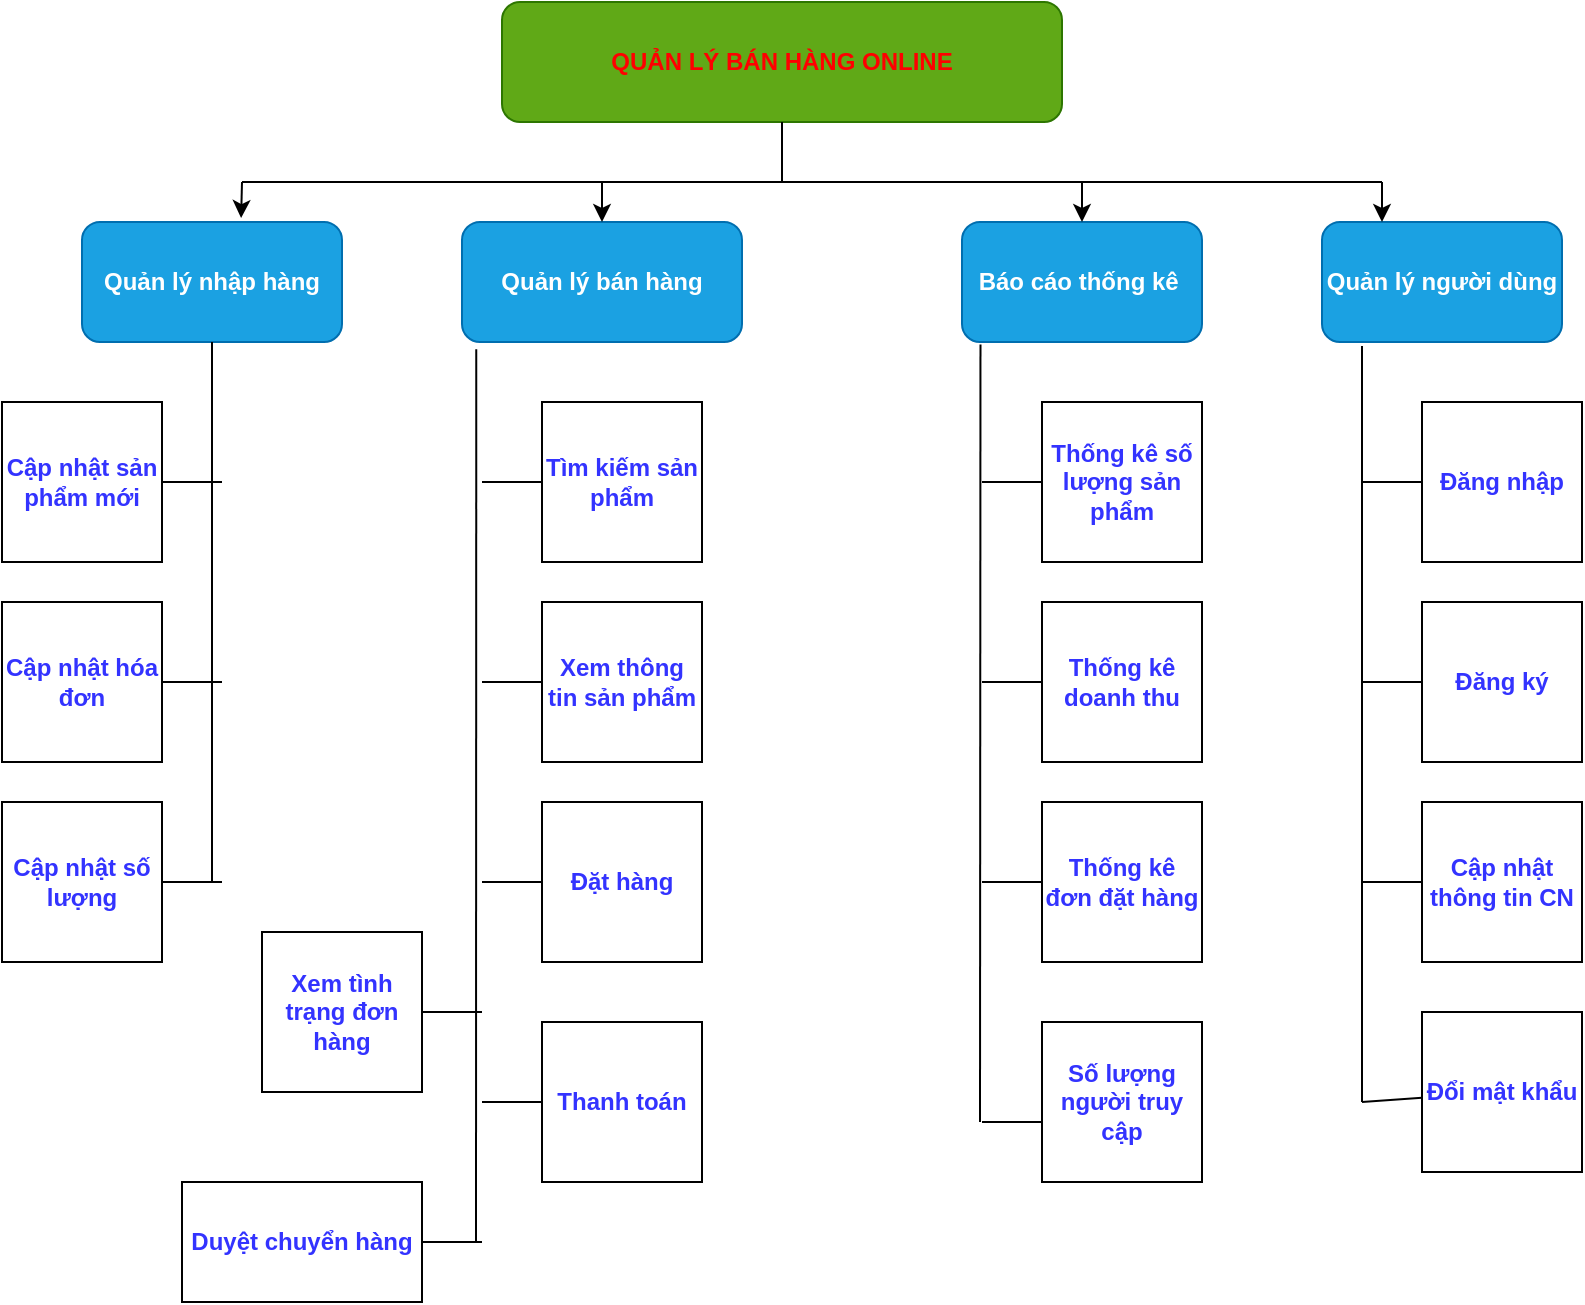 <mxfile version="15.0.6" type="github"><diagram id="pcK7wquFeC02mQwFgFk0" name="Page-1"><mxGraphModel dx="1030" dy="480" grid="1" gridSize="10" guides="1" tooltips="1" connect="1" arrows="1" fold="1" page="1" pageScale="1" pageWidth="827" pageHeight="1169" math="0" shadow="0"><root><mxCell id="0"/><mxCell id="1" parent="0"/><mxCell id="ptBGX7nCT98rF8BIa1is-2" value="&lt;b&gt;&lt;font color=&quot;#ff0000&quot;&gt;QUẢN LÝ BÁN HÀNG ONLINE&lt;/font&gt;&lt;/b&gt;" style="rounded=1;whiteSpace=wrap;html=1;fillColor=#60a917;strokeColor=#2D7600;fontColor=#ffffff;" vertex="1" parent="1"><mxGeometry x="250" y="40" width="280" height="60" as="geometry"/></mxCell><mxCell id="ptBGX7nCT98rF8BIa1is-3" value="&lt;b&gt;Quản lý nhập hàng&lt;/b&gt;" style="rounded=1;whiteSpace=wrap;html=1;fillColor=#1ba1e2;strokeColor=#006EAF;fontColor=#ffffff;" vertex="1" parent="1"><mxGeometry x="40" y="150" width="130" height="60" as="geometry"/></mxCell><mxCell id="ptBGX7nCT98rF8BIa1is-4" value="&lt;b&gt;Quản lý bán hàng&lt;/b&gt;" style="rounded=1;whiteSpace=wrap;html=1;fillColor=#1ba1e2;strokeColor=#006EAF;fontColor=#ffffff;" vertex="1" parent="1"><mxGeometry x="230" y="150" width="140" height="60" as="geometry"/></mxCell><mxCell id="ptBGX7nCT98rF8BIa1is-5" value="&lt;b&gt;Báo cáo thống kê&amp;nbsp;&lt;/b&gt;" style="rounded=1;whiteSpace=wrap;html=1;fillColor=#1ba1e2;strokeColor=#006EAF;fontColor=#ffffff;" vertex="1" parent="1"><mxGeometry x="480" y="150" width="120" height="60" as="geometry"/></mxCell><mxCell id="ptBGX7nCT98rF8BIa1is-6" value="&lt;b&gt;Quản lý người dùng&lt;/b&gt;" style="rounded=1;whiteSpace=wrap;html=1;fillColor=#1ba1e2;strokeColor=#006EAF;fontColor=#ffffff;" vertex="1" parent="1"><mxGeometry x="660" y="150" width="120" height="60" as="geometry"/></mxCell><mxCell id="ptBGX7nCT98rF8BIa1is-7" value="&lt;b&gt;&lt;font color=&quot;#3333ff&quot;&gt;Cập nhật sản phẩm mới&lt;/font&gt;&lt;/b&gt;" style="whiteSpace=wrap;html=1;aspect=fixed;" vertex="1" parent="1"><mxGeometry y="240" width="80" height="80" as="geometry"/></mxCell><mxCell id="ptBGX7nCT98rF8BIa1is-8" value="&lt;b&gt;&lt;font color=&quot;#3333ff&quot;&gt;Cập nhật hóa đơn&lt;/font&gt;&lt;/b&gt;" style="whiteSpace=wrap;html=1;aspect=fixed;" vertex="1" parent="1"><mxGeometry y="340" width="80" height="80" as="geometry"/></mxCell><mxCell id="ptBGX7nCT98rF8BIa1is-9" value="&lt;b&gt;&lt;font color=&quot;#3333ff&quot;&gt;Tìm kiếm sản phẩm&lt;/font&gt;&lt;/b&gt;" style="whiteSpace=wrap;html=1;aspect=fixed;" vertex="1" parent="1"><mxGeometry x="270" y="240" width="80" height="80" as="geometry"/></mxCell><mxCell id="ptBGX7nCT98rF8BIa1is-10" value="&lt;font color=&quot;#3333ff&quot;&gt;&lt;b&gt;Cập nhật số lượng&lt;/b&gt;&lt;/font&gt;" style="whiteSpace=wrap;html=1;aspect=fixed;" vertex="1" parent="1"><mxGeometry y="440" width="80" height="80" as="geometry"/></mxCell><mxCell id="ptBGX7nCT98rF8BIa1is-11" value="&lt;b&gt;&lt;font color=&quot;#3333ff&quot;&gt;Xem thông tin sản phẩm&lt;/font&gt;&lt;/b&gt;" style="whiteSpace=wrap;html=1;aspect=fixed;" vertex="1" parent="1"><mxGeometry x="270" y="340" width="80" height="80" as="geometry"/></mxCell><mxCell id="ptBGX7nCT98rF8BIa1is-12" value="&lt;b&gt;&lt;font color=&quot;#3333ff&quot;&gt;Xem tình trạng đơn hàng&lt;/font&gt;&lt;/b&gt;" style="whiteSpace=wrap;html=1;aspect=fixed;" vertex="1" parent="1"><mxGeometry x="130" y="505" width="80" height="80" as="geometry"/></mxCell><mxCell id="ptBGX7nCT98rF8BIa1is-13" value="&lt;b&gt;&lt;font color=&quot;#3333ff&quot;&gt;Thanh toán&lt;/font&gt;&lt;/b&gt;" style="whiteSpace=wrap;html=1;aspect=fixed;" vertex="1" parent="1"><mxGeometry x="270" y="550" width="80" height="80" as="geometry"/></mxCell><mxCell id="ptBGX7nCT98rF8BIa1is-14" value="&lt;b&gt;&lt;font color=&quot;#3333ff&quot;&gt;Đặt hàng&lt;/font&gt;&lt;/b&gt;" style="whiteSpace=wrap;html=1;aspect=fixed;" vertex="1" parent="1"><mxGeometry x="270" y="440" width="80" height="80" as="geometry"/></mxCell><mxCell id="ptBGX7nCT98rF8BIa1is-15" value="&lt;b&gt;&lt;font color=&quot;#3333ff&quot;&gt;Duyệt chuyển hàng&lt;/font&gt;&lt;/b&gt;" style="rounded=0;whiteSpace=wrap;html=1;" vertex="1" parent="1"><mxGeometry x="90" y="630" width="120" height="60" as="geometry"/></mxCell><mxCell id="ptBGX7nCT98rF8BIa1is-16" value="" style="endArrow=none;html=1;entryX=0.5;entryY=1;entryDx=0;entryDy=0;" edge="1" parent="1" target="ptBGX7nCT98rF8BIa1is-3"><mxGeometry width="50" height="50" relative="1" as="geometry"><mxPoint x="105" y="480" as="sourcePoint"/><mxPoint x="430" y="400" as="targetPoint"/></mxGeometry></mxCell><mxCell id="ptBGX7nCT98rF8BIa1is-17" value="" style="endArrow=none;html=1;entryX=1;entryY=0.5;entryDx=0;entryDy=0;" edge="1" parent="1" target="ptBGX7nCT98rF8BIa1is-10"><mxGeometry width="50" height="50" relative="1" as="geometry"><mxPoint x="110" y="480" as="sourcePoint"/><mxPoint x="430" y="400" as="targetPoint"/></mxGeometry></mxCell><mxCell id="ptBGX7nCT98rF8BIa1is-18" value="" style="endArrow=none;html=1;exitX=1;exitY=0.5;exitDx=0;exitDy=0;" edge="1" parent="1" source="ptBGX7nCT98rF8BIa1is-8"><mxGeometry width="50" height="50" relative="1" as="geometry"><mxPoint x="380" y="450" as="sourcePoint"/><mxPoint x="110" y="380" as="targetPoint"/></mxGeometry></mxCell><mxCell id="ptBGX7nCT98rF8BIa1is-19" value="" style="endArrow=none;html=1;exitX=1;exitY=0.5;exitDx=0;exitDy=0;" edge="1" parent="1" source="ptBGX7nCT98rF8BIa1is-7"><mxGeometry width="50" height="50" relative="1" as="geometry"><mxPoint x="380" y="450" as="sourcePoint"/><mxPoint x="110" y="280" as="targetPoint"/></mxGeometry></mxCell><mxCell id="ptBGX7nCT98rF8BIa1is-20" value="" style="endArrow=none;html=1;entryX=0.051;entryY=1.06;entryDx=0;entryDy=0;entryPerimeter=0;" edge="1" parent="1" target="ptBGX7nCT98rF8BIa1is-4"><mxGeometry width="50" height="50" relative="1" as="geometry"><mxPoint x="237" y="660" as="sourcePoint"/><mxPoint x="430" y="400" as="targetPoint"/></mxGeometry></mxCell><mxCell id="ptBGX7nCT98rF8BIa1is-22" value="" style="endArrow=none;html=1;entryX=0;entryY=0.5;entryDx=0;entryDy=0;" edge="1" parent="1" target="ptBGX7nCT98rF8BIa1is-9"><mxGeometry width="50" height="50" relative="1" as="geometry"><mxPoint x="240" y="280" as="sourcePoint"/><mxPoint x="430" y="400" as="targetPoint"/></mxGeometry></mxCell><mxCell id="ptBGX7nCT98rF8BIa1is-23" value="" style="endArrow=none;html=1;entryX=0;entryY=0.5;entryDx=0;entryDy=0;" edge="1" parent="1" target="ptBGX7nCT98rF8BIa1is-11"><mxGeometry width="50" height="50" relative="1" as="geometry"><mxPoint x="240" y="380" as="sourcePoint"/><mxPoint x="430" y="400" as="targetPoint"/></mxGeometry></mxCell><mxCell id="ptBGX7nCT98rF8BIa1is-24" value="" style="endArrow=none;html=1;entryX=0;entryY=0.5;entryDx=0;entryDy=0;" edge="1" parent="1" target="ptBGX7nCT98rF8BIa1is-14"><mxGeometry width="50" height="50" relative="1" as="geometry"><mxPoint x="240" y="480" as="sourcePoint"/><mxPoint x="430" y="400" as="targetPoint"/></mxGeometry></mxCell><mxCell id="ptBGX7nCT98rF8BIa1is-25" value="" style="endArrow=none;html=1;exitX=1;exitY=0.5;exitDx=0;exitDy=0;" edge="1" parent="1" source="ptBGX7nCT98rF8BIa1is-12"><mxGeometry width="50" height="50" relative="1" as="geometry"><mxPoint x="380" y="450" as="sourcePoint"/><mxPoint x="240" y="545" as="targetPoint"/></mxGeometry></mxCell><mxCell id="ptBGX7nCT98rF8BIa1is-26" value="" style="endArrow=none;html=1;entryX=0;entryY=0.5;entryDx=0;entryDy=0;" edge="1" parent="1" target="ptBGX7nCT98rF8BIa1is-13"><mxGeometry width="50" height="50" relative="1" as="geometry"><mxPoint x="240" y="590" as="sourcePoint"/><mxPoint x="430" y="400" as="targetPoint"/></mxGeometry></mxCell><mxCell id="ptBGX7nCT98rF8BIa1is-27" value="" style="endArrow=none;html=1;entryX=1;entryY=0.5;entryDx=0;entryDy=0;" edge="1" parent="1" target="ptBGX7nCT98rF8BIa1is-15"><mxGeometry width="50" height="50" relative="1" as="geometry"><mxPoint x="240" y="660" as="sourcePoint"/><mxPoint x="430" y="400" as="targetPoint"/></mxGeometry></mxCell><mxCell id="ptBGX7nCT98rF8BIa1is-28" value="&lt;b&gt;&lt;font color=&quot;#3333ff&quot;&gt;Đổi mật khẩu&lt;/font&gt;&lt;/b&gt;" style="whiteSpace=wrap;html=1;aspect=fixed;" vertex="1" parent="1"><mxGeometry x="710" y="545" width="80" height="80" as="geometry"/></mxCell><mxCell id="ptBGX7nCT98rF8BIa1is-29" value="&lt;b&gt;&lt;font color=&quot;#3333ff&quot;&gt;Cập nhật thông tin CN&lt;/font&gt;&lt;/b&gt;" style="whiteSpace=wrap;html=1;aspect=fixed;" vertex="1" parent="1"><mxGeometry x="710" y="440" width="80" height="80" as="geometry"/></mxCell><mxCell id="ptBGX7nCT98rF8BIa1is-30" value="&lt;b&gt;&lt;font color=&quot;#3333ff&quot;&gt;Đăng ký&lt;/font&gt;&lt;/b&gt;" style="whiteSpace=wrap;html=1;aspect=fixed;" vertex="1" parent="1"><mxGeometry x="710" y="340" width="80" height="80" as="geometry"/></mxCell><mxCell id="ptBGX7nCT98rF8BIa1is-31" value="&lt;b&gt;&lt;font color=&quot;#3333ff&quot;&gt;Đăng nhập&lt;/font&gt;&lt;/b&gt;" style="whiteSpace=wrap;html=1;aspect=fixed;" vertex="1" parent="1"><mxGeometry x="710" y="240" width="80" height="80" as="geometry"/></mxCell><mxCell id="ptBGX7nCT98rF8BIa1is-32" value="&lt;font color=&quot;#3333ff&quot;&gt;&lt;b&gt;Số lượng người truy cập&lt;/b&gt;&lt;/font&gt;" style="whiteSpace=wrap;html=1;aspect=fixed;" vertex="1" parent="1"><mxGeometry x="520" y="550" width="80" height="80" as="geometry"/></mxCell><mxCell id="ptBGX7nCT98rF8BIa1is-33" value="&lt;b&gt;&lt;font color=&quot;#3333ff&quot;&gt;Thống kê đơn đặt hàng&lt;/font&gt;&lt;/b&gt;" style="whiteSpace=wrap;html=1;aspect=fixed;" vertex="1" parent="1"><mxGeometry x="520" y="440" width="80" height="80" as="geometry"/></mxCell><mxCell id="ptBGX7nCT98rF8BIa1is-34" value="&lt;b&gt;&lt;font color=&quot;#3333ff&quot;&gt;Thống kê doanh thu&lt;/font&gt;&lt;/b&gt;" style="whiteSpace=wrap;html=1;aspect=fixed;" vertex="1" parent="1"><mxGeometry x="520" y="340" width="80" height="80" as="geometry"/></mxCell><mxCell id="ptBGX7nCT98rF8BIa1is-35" value="&lt;b&gt;&lt;font color=&quot;#3333ff&quot;&gt;Thống kê số lượng sản phẩm&lt;/font&gt;&lt;/b&gt;" style="whiteSpace=wrap;html=1;aspect=fixed;" vertex="1" parent="1"><mxGeometry x="520" y="240" width="80" height="80" as="geometry"/></mxCell><mxCell id="ptBGX7nCT98rF8BIa1is-36" value="" style="endArrow=none;html=1;entryX=0.077;entryY=1.02;entryDx=0;entryDy=0;entryPerimeter=0;" edge="1" parent="1" target="ptBGX7nCT98rF8BIa1is-5"><mxGeometry width="50" height="50" relative="1" as="geometry"><mxPoint x="489" y="600" as="sourcePoint"/><mxPoint x="430" y="350" as="targetPoint"/></mxGeometry></mxCell><mxCell id="ptBGX7nCT98rF8BIa1is-37" value="" style="endArrow=none;html=1;" edge="1" parent="1"><mxGeometry width="50" height="50" relative="1" as="geometry"><mxPoint x="680" y="590" as="sourcePoint"/><mxPoint x="680" y="212" as="targetPoint"/></mxGeometry></mxCell><mxCell id="ptBGX7nCT98rF8BIa1is-38" value="" style="endArrow=none;html=1;exitX=0;exitY=0.5;exitDx=0;exitDy=0;" edge="1" parent="1" source="ptBGX7nCT98rF8BIa1is-35"><mxGeometry width="50" height="50" relative="1" as="geometry"><mxPoint x="380" y="400" as="sourcePoint"/><mxPoint x="490" y="280" as="targetPoint"/></mxGeometry></mxCell><mxCell id="ptBGX7nCT98rF8BIa1is-39" value="" style="endArrow=none;html=1;entryX=0;entryY=0.5;entryDx=0;entryDy=0;" edge="1" parent="1" target="ptBGX7nCT98rF8BIa1is-34"><mxGeometry width="50" height="50" relative="1" as="geometry"><mxPoint x="490" y="380" as="sourcePoint"/><mxPoint x="430" y="350" as="targetPoint"/></mxGeometry></mxCell><mxCell id="ptBGX7nCT98rF8BIa1is-40" value="" style="endArrow=none;html=1;" edge="1" parent="1" source="ptBGX7nCT98rF8BIa1is-33"><mxGeometry width="50" height="50" relative="1" as="geometry"><mxPoint x="380" y="700" as="sourcePoint"/><mxPoint x="490" y="480" as="targetPoint"/></mxGeometry></mxCell><mxCell id="ptBGX7nCT98rF8BIa1is-41" value="" style="endArrow=none;html=1;" edge="1" parent="1" target="ptBGX7nCT98rF8BIa1is-29"><mxGeometry width="50" height="50" relative="1" as="geometry"><mxPoint x="680" y="480" as="sourcePoint"/><mxPoint x="430" y="650" as="targetPoint"/></mxGeometry></mxCell><mxCell id="ptBGX7nCT98rF8BIa1is-42" value="" style="endArrow=none;html=1;" edge="1" parent="1" source="ptBGX7nCT98rF8BIa1is-28"><mxGeometry width="50" height="50" relative="1" as="geometry"><mxPoint x="380" y="700" as="sourcePoint"/><mxPoint x="680" y="590" as="targetPoint"/></mxGeometry></mxCell><mxCell id="ptBGX7nCT98rF8BIa1is-43" value="" style="endArrow=none;html=1;" edge="1" parent="1"><mxGeometry width="50" height="50" relative="1" as="geometry"><mxPoint x="520" y="600" as="sourcePoint"/><mxPoint x="490" y="600" as="targetPoint"/></mxGeometry></mxCell><mxCell id="ptBGX7nCT98rF8BIa1is-44" value="" style="endArrow=none;html=1;" edge="1" parent="1" target="ptBGX7nCT98rF8BIa1is-30"><mxGeometry width="50" height="50" relative="1" as="geometry"><mxPoint x="680" y="380" as="sourcePoint"/><mxPoint x="430" y="150" as="targetPoint"/></mxGeometry></mxCell><mxCell id="ptBGX7nCT98rF8BIa1is-45" value="" style="endArrow=none;html=1;exitX=0;exitY=0.5;exitDx=0;exitDy=0;" edge="1" parent="1" source="ptBGX7nCT98rF8BIa1is-31"><mxGeometry width="50" height="50" relative="1" as="geometry"><mxPoint x="380" y="200" as="sourcePoint"/><mxPoint x="680" y="280" as="targetPoint"/></mxGeometry></mxCell><mxCell id="ptBGX7nCT98rF8BIa1is-46" value="" style="endArrow=none;html=1;entryX=0.5;entryY=1;entryDx=0;entryDy=0;" edge="1" parent="1" target="ptBGX7nCT98rF8BIa1is-2"><mxGeometry width="50" height="50" relative="1" as="geometry"><mxPoint x="390" y="130" as="sourcePoint"/><mxPoint x="430" y="250" as="targetPoint"/></mxGeometry></mxCell><mxCell id="ptBGX7nCT98rF8BIa1is-47" value="" style="endArrow=none;html=1;" edge="1" parent="1"><mxGeometry width="50" height="50" relative="1" as="geometry"><mxPoint x="120" y="130" as="sourcePoint"/><mxPoint x="690" y="130" as="targetPoint"/></mxGeometry></mxCell><mxCell id="ptBGX7nCT98rF8BIa1is-48" value="" style="endArrow=classic;html=1;" edge="1" parent="1"><mxGeometry width="50" height="50" relative="1" as="geometry"><mxPoint x="690" y="130" as="sourcePoint"/><mxPoint x="690" y="150" as="targetPoint"/></mxGeometry></mxCell><mxCell id="ptBGX7nCT98rF8BIa1is-49" value="" style="endArrow=classic;html=1;" edge="1" parent="1"><mxGeometry width="50" height="50" relative="1" as="geometry"><mxPoint x="300" y="130" as="sourcePoint"/><mxPoint x="300" y="150" as="targetPoint"/></mxGeometry></mxCell><mxCell id="ptBGX7nCT98rF8BIa1is-50" value="" style="endArrow=classic;html=1;entryX=0.612;entryY=-0.033;entryDx=0;entryDy=0;entryPerimeter=0;" edge="1" parent="1" target="ptBGX7nCT98rF8BIa1is-3"><mxGeometry width="50" height="50" relative="1" as="geometry"><mxPoint x="120" y="130" as="sourcePoint"/><mxPoint x="430" y="250" as="targetPoint"/></mxGeometry></mxCell><mxCell id="ptBGX7nCT98rF8BIa1is-51" value="" style="endArrow=classic;html=1;entryX=0.5;entryY=0;entryDx=0;entryDy=0;" edge="1" parent="1" target="ptBGX7nCT98rF8BIa1is-5"><mxGeometry width="50" height="50" relative="1" as="geometry"><mxPoint x="540" y="130" as="sourcePoint"/><mxPoint x="430" y="250" as="targetPoint"/></mxGeometry></mxCell></root></mxGraphModel></diagram></mxfile>